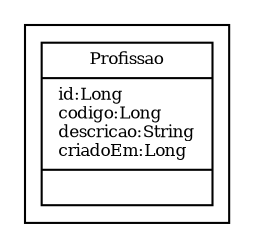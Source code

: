 digraph G{
fontname = "Times-Roman"
fontsize = 8

node [
        fontname = "Times-Roman"
        fontsize = 8
        shape = "record"
]

edge [
        fontname = "Times-Roman"
        fontsize = 8
]

subgraph clusterPROFISSAO
{
Profissao [label = "{Profissao|id:Long\lcodigo:Long\ldescricao:String\lcriadoEm:Long\l|\l}"]
}
}
